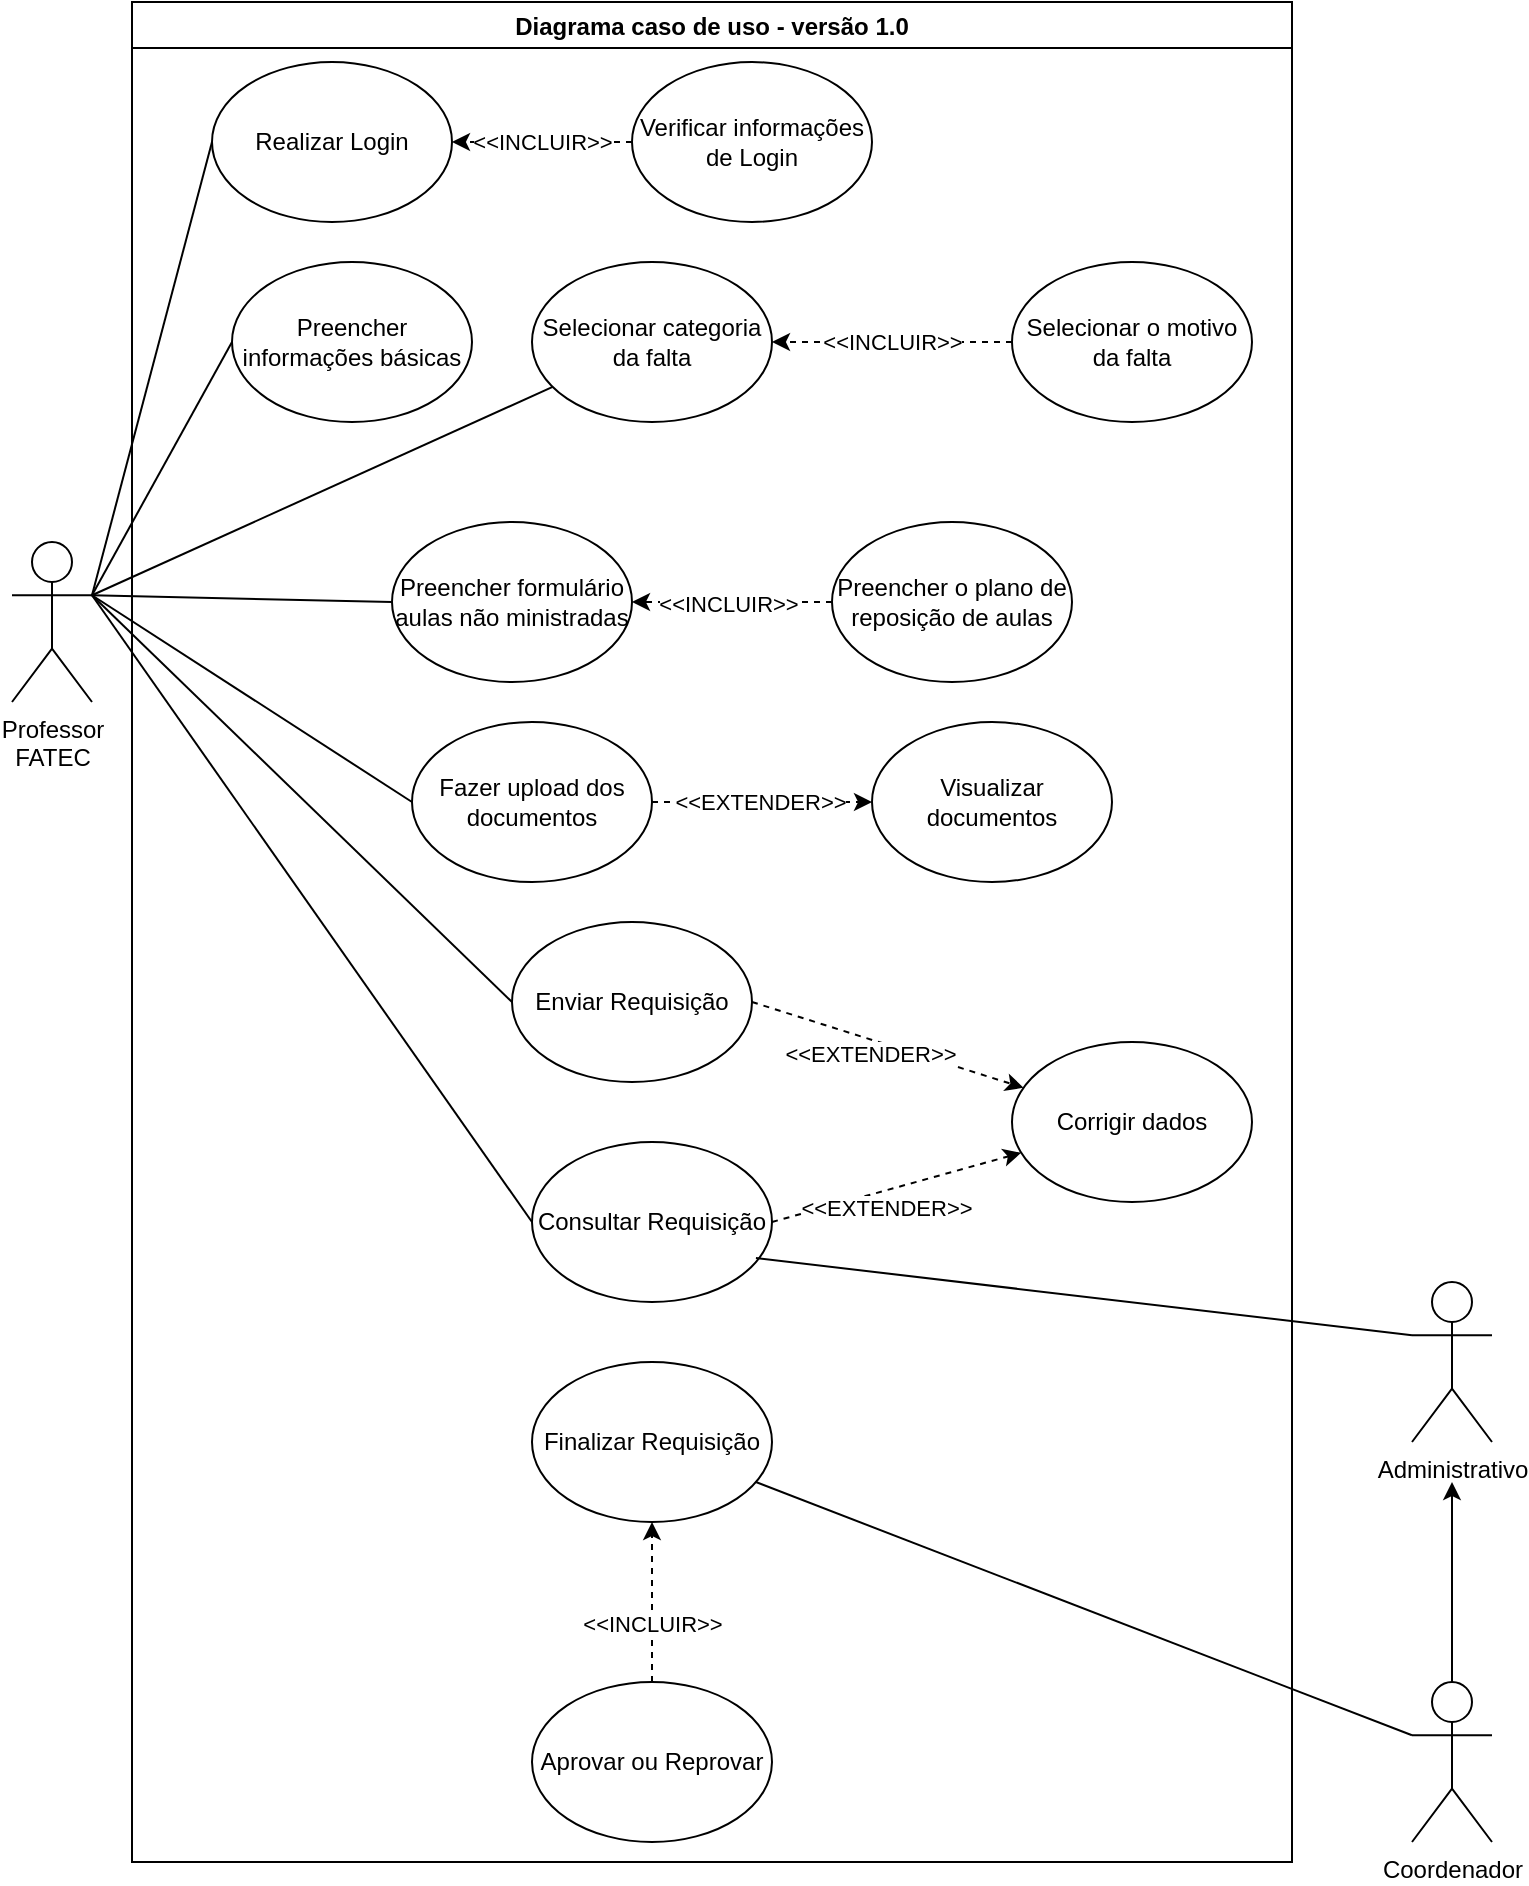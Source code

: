<mxfile version="24.3.1" type="device">
  <diagram name="Page-1" id="ra4kYlI9cf9E4-_4bJ4D">
    <mxGraphModel dx="1434" dy="738" grid="1" gridSize="10" guides="1" tooltips="1" connect="1" arrows="1" fold="1" page="1" pageScale="1" pageWidth="850" pageHeight="1100" math="0" shadow="0">
      <root>
        <mxCell id="0" />
        <mxCell id="1" parent="0" />
        <mxCell id="RcMYjmoYg5ImIigFZdGZ-29" style="rounded=0;orthogonalLoop=1;jettySize=auto;html=1;exitX=1;exitY=0.333;exitDx=0;exitDy=0;exitPerimeter=0;entryX=0;entryY=0.5;entryDx=0;entryDy=0;startArrow=none;startFill=0;endArrow=none;endFill=0;" edge="1" parent="1" source="RcMYjmoYg5ImIigFZdGZ-1" target="RcMYjmoYg5ImIigFZdGZ-2">
          <mxGeometry relative="1" as="geometry" />
        </mxCell>
        <mxCell id="RcMYjmoYg5ImIigFZdGZ-30" style="rounded=0;orthogonalLoop=1;jettySize=auto;html=1;exitX=1;exitY=0.333;exitDx=0;exitDy=0;exitPerimeter=0;entryX=0;entryY=0.5;entryDx=0;entryDy=0;startArrow=none;startFill=0;endArrow=none;endFill=0;" edge="1" parent="1" source="RcMYjmoYg5ImIigFZdGZ-1" target="RcMYjmoYg5ImIigFZdGZ-7">
          <mxGeometry relative="1" as="geometry" />
        </mxCell>
        <mxCell id="RcMYjmoYg5ImIigFZdGZ-31" style="rounded=0;orthogonalLoop=1;jettySize=auto;html=1;exitX=1;exitY=0.333;exitDx=0;exitDy=0;exitPerimeter=0;startArrow=none;startFill=0;endArrow=none;endFill=0;" edge="1" parent="1" source="RcMYjmoYg5ImIigFZdGZ-1" target="RcMYjmoYg5ImIigFZdGZ-8">
          <mxGeometry relative="1" as="geometry" />
        </mxCell>
        <mxCell id="RcMYjmoYg5ImIigFZdGZ-32" style="rounded=0;orthogonalLoop=1;jettySize=auto;html=1;exitX=1;exitY=0.333;exitDx=0;exitDy=0;exitPerimeter=0;entryX=0;entryY=0.5;entryDx=0;entryDy=0;startArrow=none;startFill=0;endArrow=none;endFill=0;" edge="1" parent="1" source="RcMYjmoYg5ImIigFZdGZ-1" target="RcMYjmoYg5ImIigFZdGZ-12">
          <mxGeometry relative="1" as="geometry" />
        </mxCell>
        <mxCell id="RcMYjmoYg5ImIigFZdGZ-33" style="rounded=0;orthogonalLoop=1;jettySize=auto;html=1;exitX=1;exitY=0.333;exitDx=0;exitDy=0;exitPerimeter=0;entryX=0;entryY=0.5;entryDx=0;entryDy=0;startArrow=none;startFill=0;endArrow=none;endFill=0;" edge="1" parent="1" source="RcMYjmoYg5ImIigFZdGZ-1" target="RcMYjmoYg5ImIigFZdGZ-16">
          <mxGeometry relative="1" as="geometry" />
        </mxCell>
        <mxCell id="RcMYjmoYg5ImIigFZdGZ-34" style="rounded=0;orthogonalLoop=1;jettySize=auto;html=1;exitX=1;exitY=0.333;exitDx=0;exitDy=0;exitPerimeter=0;entryX=0;entryY=0.5;entryDx=0;entryDy=0;startArrow=none;startFill=0;endArrow=none;endFill=0;" edge="1" parent="1" source="RcMYjmoYg5ImIigFZdGZ-1" target="RcMYjmoYg5ImIigFZdGZ-18">
          <mxGeometry relative="1" as="geometry" />
        </mxCell>
        <mxCell id="RcMYjmoYg5ImIigFZdGZ-46" style="rounded=0;orthogonalLoop=1;jettySize=auto;html=1;exitX=1;exitY=0.333;exitDx=0;exitDy=0;exitPerimeter=0;entryX=0;entryY=0.5;entryDx=0;entryDy=0;endArrow=none;endFill=0;" edge="1" parent="1" source="RcMYjmoYg5ImIigFZdGZ-1" target="RcMYjmoYg5ImIigFZdGZ-19">
          <mxGeometry relative="1" as="geometry" />
        </mxCell>
        <mxCell id="RcMYjmoYg5ImIigFZdGZ-1" value="Professor&lt;div&gt;FATEC&lt;/div&gt;" style="shape=umlActor;verticalLabelPosition=bottom;verticalAlign=top;html=1;outlineConnect=0;" vertex="1" parent="1">
          <mxGeometry x="20" y="270" width="40" height="80" as="geometry" />
        </mxCell>
        <mxCell id="RcMYjmoYg5ImIigFZdGZ-2" value="Realizar Login" style="ellipse;whiteSpace=wrap;html=1;" vertex="1" parent="1">
          <mxGeometry x="120" y="30" width="120" height="80" as="geometry" />
        </mxCell>
        <mxCell id="RcMYjmoYg5ImIigFZdGZ-4" style="rounded=0;orthogonalLoop=1;jettySize=auto;html=1;exitX=0;exitY=0.5;exitDx=0;exitDy=0;dashed=1;" edge="1" parent="1" source="RcMYjmoYg5ImIigFZdGZ-3" target="RcMYjmoYg5ImIigFZdGZ-2">
          <mxGeometry relative="1" as="geometry" />
        </mxCell>
        <mxCell id="RcMYjmoYg5ImIigFZdGZ-5" value="&amp;lt;&amp;lt;INCLUIR&amp;gt;&amp;gt;" style="edgeLabel;html=1;align=center;verticalAlign=middle;resizable=0;points=[];" vertex="1" connectable="0" parent="RcMYjmoYg5ImIigFZdGZ-4">
          <mxGeometry x="0.016" y="-2" relative="1" as="geometry">
            <mxPoint y="2" as="offset" />
          </mxGeometry>
        </mxCell>
        <mxCell id="RcMYjmoYg5ImIigFZdGZ-3" value="Verificar informações de Login" style="ellipse;whiteSpace=wrap;html=1;" vertex="1" parent="1">
          <mxGeometry x="330" y="30" width="120" height="80" as="geometry" />
        </mxCell>
        <mxCell id="RcMYjmoYg5ImIigFZdGZ-7" value="Preencher informações básicas" style="ellipse;whiteSpace=wrap;html=1;" vertex="1" parent="1">
          <mxGeometry x="130" y="130" width="120" height="80" as="geometry" />
        </mxCell>
        <mxCell id="RcMYjmoYg5ImIigFZdGZ-8" value="Selecionar categoria da falta" style="ellipse;whiteSpace=wrap;html=1;" vertex="1" parent="1">
          <mxGeometry x="280" y="130" width="120" height="80" as="geometry" />
        </mxCell>
        <mxCell id="RcMYjmoYg5ImIigFZdGZ-10" style="rounded=0;orthogonalLoop=1;jettySize=auto;html=1;exitX=0;exitY=0.5;exitDx=0;exitDy=0;dashed=1;" edge="1" parent="1" source="RcMYjmoYg5ImIigFZdGZ-9" target="RcMYjmoYg5ImIigFZdGZ-8">
          <mxGeometry relative="1" as="geometry" />
        </mxCell>
        <mxCell id="RcMYjmoYg5ImIigFZdGZ-11" value="&amp;lt;&amp;lt;INCLUIR&amp;gt;&amp;gt;" style="edgeLabel;html=1;align=center;verticalAlign=middle;resizable=0;points=[];" vertex="1" connectable="0" parent="RcMYjmoYg5ImIigFZdGZ-10">
          <mxGeometry x="-0.25" y="3" relative="1" as="geometry">
            <mxPoint x="-15" y="-3" as="offset" />
          </mxGeometry>
        </mxCell>
        <mxCell id="RcMYjmoYg5ImIigFZdGZ-9" value="Selecionar o motivo da falta" style="ellipse;whiteSpace=wrap;html=1;" vertex="1" parent="1">
          <mxGeometry x="520" y="130" width="120" height="80" as="geometry" />
        </mxCell>
        <mxCell id="RcMYjmoYg5ImIigFZdGZ-12" value="Preencher formulário aulas não ministradas" style="ellipse;whiteSpace=wrap;html=1;" vertex="1" parent="1">
          <mxGeometry x="210" y="260" width="120" height="80" as="geometry" />
        </mxCell>
        <mxCell id="RcMYjmoYg5ImIigFZdGZ-14" style="edgeStyle=orthogonalEdgeStyle;rounded=0;orthogonalLoop=1;jettySize=auto;html=1;exitX=0;exitY=0.5;exitDx=0;exitDy=0;dashed=1;" edge="1" parent="1" source="RcMYjmoYg5ImIigFZdGZ-13" target="RcMYjmoYg5ImIigFZdGZ-12">
          <mxGeometry relative="1" as="geometry" />
        </mxCell>
        <mxCell id="RcMYjmoYg5ImIigFZdGZ-15" value="&amp;lt;&amp;lt;INCLUIR&amp;gt;&amp;gt;" style="edgeLabel;html=1;align=center;verticalAlign=middle;resizable=0;points=[];" vertex="1" connectable="0" parent="RcMYjmoYg5ImIigFZdGZ-14">
          <mxGeometry x="0.042" y="1" relative="1" as="geometry">
            <mxPoint as="offset" />
          </mxGeometry>
        </mxCell>
        <mxCell id="RcMYjmoYg5ImIigFZdGZ-13" value="Preencher o plano de reposição de aulas" style="ellipse;whiteSpace=wrap;html=1;" vertex="1" parent="1">
          <mxGeometry x="430" y="260" width="120" height="80" as="geometry" />
        </mxCell>
        <mxCell id="RcMYjmoYg5ImIigFZdGZ-41" style="rounded=0;orthogonalLoop=1;jettySize=auto;html=1;exitX=1;exitY=0.5;exitDx=0;exitDy=0;dashed=1;" edge="1" parent="1" source="RcMYjmoYg5ImIigFZdGZ-16" target="RcMYjmoYg5ImIigFZdGZ-40">
          <mxGeometry relative="1" as="geometry" />
        </mxCell>
        <mxCell id="RcMYjmoYg5ImIigFZdGZ-42" value="&amp;lt;&amp;lt;EXTENDER&amp;gt;&amp;gt;" style="edgeLabel;html=1;align=center;verticalAlign=middle;resizable=0;points=[];" vertex="1" connectable="0" parent="RcMYjmoYg5ImIigFZdGZ-41">
          <mxGeometry x="0.265" relative="1" as="geometry">
            <mxPoint x="-16" as="offset" />
          </mxGeometry>
        </mxCell>
        <mxCell id="RcMYjmoYg5ImIigFZdGZ-16" value="Fazer upload dos documentos" style="ellipse;whiteSpace=wrap;html=1;" vertex="1" parent="1">
          <mxGeometry x="220" y="360" width="120" height="80" as="geometry" />
        </mxCell>
        <mxCell id="RcMYjmoYg5ImIigFZdGZ-38" style="rounded=0;orthogonalLoop=1;jettySize=auto;html=1;exitX=1;exitY=0.5;exitDx=0;exitDy=0;dashed=1;" edge="1" parent="1" source="RcMYjmoYg5ImIigFZdGZ-18" target="RcMYjmoYg5ImIigFZdGZ-43">
          <mxGeometry relative="1" as="geometry">
            <mxPoint x="520" y="540" as="targetPoint" />
          </mxGeometry>
        </mxCell>
        <mxCell id="RcMYjmoYg5ImIigFZdGZ-39" value="&amp;lt;&amp;lt;EXTENDER&amp;gt;&amp;gt;" style="edgeLabel;html=1;align=center;verticalAlign=middle;resizable=0;points=[];" vertex="1" connectable="0" parent="RcMYjmoYg5ImIigFZdGZ-38">
          <mxGeometry x="0.179" relative="1" as="geometry">
            <mxPoint x="-21" as="offset" />
          </mxGeometry>
        </mxCell>
        <mxCell id="RcMYjmoYg5ImIigFZdGZ-18" value="Enviar Requisição" style="ellipse;whiteSpace=wrap;html=1;" vertex="1" parent="1">
          <mxGeometry x="270" y="460" width="120" height="80" as="geometry" />
        </mxCell>
        <mxCell id="RcMYjmoYg5ImIigFZdGZ-44" style="rounded=0;orthogonalLoop=1;jettySize=auto;html=1;exitX=1;exitY=0.5;exitDx=0;exitDy=0;dashed=1;" edge="1" parent="1" source="RcMYjmoYg5ImIigFZdGZ-19" target="RcMYjmoYg5ImIigFZdGZ-43">
          <mxGeometry relative="1" as="geometry" />
        </mxCell>
        <mxCell id="RcMYjmoYg5ImIigFZdGZ-45" value="&amp;lt;&amp;lt;EXTENDER&amp;gt;&amp;gt;" style="edgeLabel;html=1;align=center;verticalAlign=middle;resizable=0;points=[];" vertex="1" connectable="0" parent="RcMYjmoYg5ImIigFZdGZ-44">
          <mxGeometry x="0.15" relative="1" as="geometry">
            <mxPoint x="-15" y="13" as="offset" />
          </mxGeometry>
        </mxCell>
        <mxCell id="RcMYjmoYg5ImIigFZdGZ-19" value="Consultar Requisição" style="ellipse;whiteSpace=wrap;html=1;" vertex="1" parent="1">
          <mxGeometry x="280" y="570" width="120" height="80" as="geometry" />
        </mxCell>
        <mxCell id="RcMYjmoYg5ImIigFZdGZ-24" value="Finalizar Requisição" style="ellipse;whiteSpace=wrap;html=1;" vertex="1" parent="1">
          <mxGeometry x="280" y="680" width="120" height="80" as="geometry" />
        </mxCell>
        <mxCell id="RcMYjmoYg5ImIigFZdGZ-26" style="rounded=0;orthogonalLoop=1;jettySize=auto;html=1;dashed=1;" edge="1" parent="1" source="RcMYjmoYg5ImIigFZdGZ-25" target="RcMYjmoYg5ImIigFZdGZ-24">
          <mxGeometry relative="1" as="geometry" />
        </mxCell>
        <mxCell id="RcMYjmoYg5ImIigFZdGZ-27" value="&amp;lt;&amp;lt;INCLUIR&amp;gt;&amp;gt;" style="edgeLabel;html=1;align=center;verticalAlign=middle;resizable=0;points=[];" vertex="1" connectable="0" parent="RcMYjmoYg5ImIigFZdGZ-26">
          <mxGeometry x="-0.233" relative="1" as="geometry">
            <mxPoint y="1" as="offset" />
          </mxGeometry>
        </mxCell>
        <mxCell id="RcMYjmoYg5ImIigFZdGZ-40" value="Visualizar documentos" style="ellipse;whiteSpace=wrap;html=1;" vertex="1" parent="1">
          <mxGeometry x="450" y="360" width="120" height="80" as="geometry" />
        </mxCell>
        <mxCell id="RcMYjmoYg5ImIigFZdGZ-43" value="Corrigir dados" style="ellipse;whiteSpace=wrap;html=1;" vertex="1" parent="1">
          <mxGeometry x="520" y="520" width="120" height="80" as="geometry" />
        </mxCell>
        <mxCell id="RcMYjmoYg5ImIigFZdGZ-57" style="rounded=0;orthogonalLoop=1;jettySize=auto;html=1;exitX=0;exitY=0.333;exitDx=0;exitDy=0;exitPerimeter=0;endArrow=none;endFill=0;" edge="1" parent="1" source="RcMYjmoYg5ImIigFZdGZ-51" target="RcMYjmoYg5ImIigFZdGZ-24">
          <mxGeometry relative="1" as="geometry" />
        </mxCell>
        <mxCell id="RcMYjmoYg5ImIigFZdGZ-62" style="edgeStyle=orthogonalEdgeStyle;rounded=0;orthogonalLoop=1;jettySize=auto;html=1;exitX=0.5;exitY=0;exitDx=0;exitDy=0;exitPerimeter=0;" edge="1" parent="1" source="RcMYjmoYg5ImIigFZdGZ-51">
          <mxGeometry relative="1" as="geometry">
            <mxPoint x="740" y="740" as="targetPoint" />
          </mxGeometry>
        </mxCell>
        <mxCell id="RcMYjmoYg5ImIigFZdGZ-51" value="Coordenador" style="shape=umlActor;verticalLabelPosition=bottom;verticalAlign=top;html=1;outlineConnect=0;" vertex="1" parent="1">
          <mxGeometry x="720" y="840" width="40" height="80" as="geometry" />
        </mxCell>
        <mxCell id="RcMYjmoYg5ImIigFZdGZ-56" value="Administrativo" style="shape=umlActor;verticalLabelPosition=bottom;verticalAlign=top;html=1;outlineConnect=0;" vertex="1" parent="1">
          <mxGeometry x="720" y="640" width="40" height="80" as="geometry" />
        </mxCell>
        <mxCell id="RcMYjmoYg5ImIigFZdGZ-60" style="rounded=0;orthogonalLoop=1;jettySize=auto;html=1;exitX=0;exitY=0.333;exitDx=0;exitDy=0;exitPerimeter=0;entryX=0.933;entryY=0.725;entryDx=0;entryDy=0;entryPerimeter=0;endArrow=none;endFill=0;" edge="1" parent="1" source="RcMYjmoYg5ImIigFZdGZ-56" target="RcMYjmoYg5ImIigFZdGZ-19">
          <mxGeometry relative="1" as="geometry" />
        </mxCell>
        <mxCell id="RcMYjmoYg5ImIigFZdGZ-63" value="Diagrama caso de uso - versão 1.0" style="swimlane;" vertex="1" parent="1">
          <mxGeometry x="80" width="580" height="930" as="geometry" />
        </mxCell>
        <mxCell id="RcMYjmoYg5ImIigFZdGZ-25" value="Aprovar ou Reprovar" style="ellipse;whiteSpace=wrap;html=1;" vertex="1" parent="RcMYjmoYg5ImIigFZdGZ-63">
          <mxGeometry x="200" y="840" width="120" height="80" as="geometry" />
        </mxCell>
      </root>
    </mxGraphModel>
  </diagram>
</mxfile>
